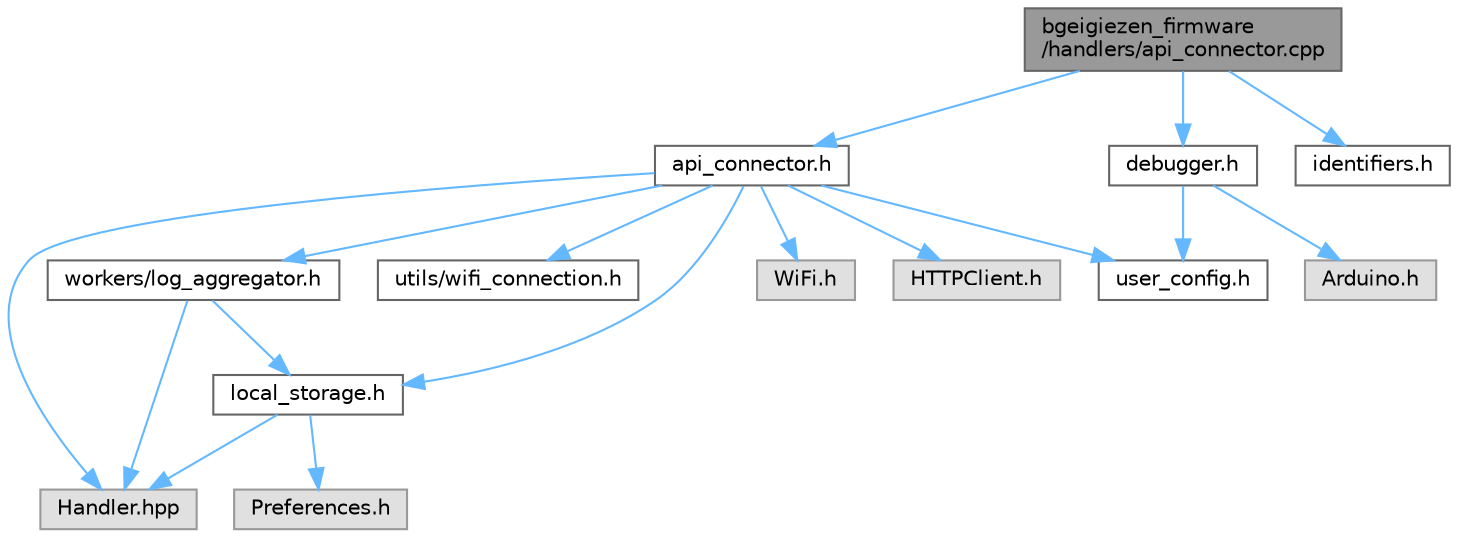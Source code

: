 digraph "bgeigiezen_firmware/handlers/api_connector.cpp"
{
 // LATEX_PDF_SIZE
  bgcolor="transparent";
  edge [fontname=Helvetica,fontsize=10,labelfontname=Helvetica,labelfontsize=10];
  node [fontname=Helvetica,fontsize=10,shape=box,height=0.2,width=0.4];
  Node1 [id="Node000001",label="bgeigiezen_firmware\l/handlers/api_connector.cpp",height=0.2,width=0.4,color="gray40", fillcolor="grey60", style="filled", fontcolor="black",tooltip=" "];
  Node1 -> Node2 [id="edge17_Node000001_Node000002",color="steelblue1",style="solid",tooltip=" "];
  Node2 [id="Node000002",label="api_connector.h",height=0.2,width=0.4,color="grey40", fillcolor="white", style="filled",URL="$api__connector_8h.html",tooltip=" "];
  Node2 -> Node3 [id="edge18_Node000002_Node000003",color="steelblue1",style="solid",tooltip=" "];
  Node3 [id="Node000003",label="WiFi.h",height=0.2,width=0.4,color="grey60", fillcolor="#E0E0E0", style="filled",tooltip=" "];
  Node2 -> Node4 [id="edge19_Node000002_Node000004",color="steelblue1",style="solid",tooltip=" "];
  Node4 [id="Node000004",label="HTTPClient.h",height=0.2,width=0.4,color="grey60", fillcolor="#E0E0E0", style="filled",tooltip=" "];
  Node2 -> Node5 [id="edge20_Node000002_Node000005",color="steelblue1",style="solid",tooltip=" "];
  Node5 [id="Node000005",label="Handler.hpp",height=0.2,width=0.4,color="grey60", fillcolor="#E0E0E0", style="filled",tooltip=" "];
  Node2 -> Node6 [id="edge21_Node000002_Node000006",color="steelblue1",style="solid",tooltip=" "];
  Node6 [id="Node000006",label="local_storage.h",height=0.2,width=0.4,color="grey40", fillcolor="white", style="filled",URL="$local__storage_8h.html",tooltip=" "];
  Node6 -> Node7 [id="edge22_Node000006_Node000007",color="steelblue1",style="solid",tooltip=" "];
  Node7 [id="Node000007",label="Preferences.h",height=0.2,width=0.4,color="grey60", fillcolor="#E0E0E0", style="filled",tooltip=" "];
  Node6 -> Node5 [id="edge23_Node000006_Node000005",color="steelblue1",style="solid",tooltip=" "];
  Node2 -> Node8 [id="edge24_Node000002_Node000008",color="steelblue1",style="solid",tooltip=" "];
  Node8 [id="Node000008",label="user_config.h",height=0.2,width=0.4,color="grey40", fillcolor="white", style="filled",URL="$user__config_8h.html",tooltip=" "];
  Node2 -> Node9 [id="edge25_Node000002_Node000009",color="steelblue1",style="solid",tooltip=" "];
  Node9 [id="Node000009",label="utils/wifi_connection.h",height=0.2,width=0.4,color="grey40", fillcolor="white", style="filled",URL="$wifi__connection_8h.html",tooltip=" "];
  Node2 -> Node10 [id="edge26_Node000002_Node000010",color="steelblue1",style="solid",tooltip=" "];
  Node10 [id="Node000010",label="workers/log_aggregator.h",height=0.2,width=0.4,color="grey40", fillcolor="white", style="filled",URL="$log__aggregator_8h.html",tooltip=" "];
  Node10 -> Node6 [id="edge27_Node000010_Node000006",color="steelblue1",style="solid",tooltip=" "];
  Node10 -> Node5 [id="edge28_Node000010_Node000005",color="steelblue1",style="solid",tooltip=" "];
  Node1 -> Node11 [id="edge29_Node000001_Node000011",color="steelblue1",style="solid",tooltip=" "];
  Node11 [id="Node000011",label="debugger.h",height=0.2,width=0.4,color="grey40", fillcolor="white", style="filled",URL="$debugger_8h.html",tooltip=" "];
  Node11 -> Node12 [id="edge30_Node000011_Node000012",color="steelblue1",style="solid",tooltip=" "];
  Node12 [id="Node000012",label="Arduino.h",height=0.2,width=0.4,color="grey60", fillcolor="#E0E0E0", style="filled",tooltip=" "];
  Node11 -> Node8 [id="edge31_Node000011_Node000008",color="steelblue1",style="solid",tooltip=" "];
  Node1 -> Node13 [id="edge32_Node000001_Node000013",color="steelblue1",style="solid",tooltip=" "];
  Node13 [id="Node000013",label="identifiers.h",height=0.2,width=0.4,color="grey40", fillcolor="white", style="filled",URL="$identifiers_8h.html",tooltip=" "];
}
